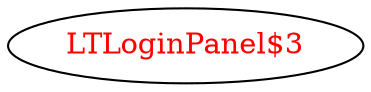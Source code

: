 digraph dependencyGraph {
 concentrate=true;
 ranksep="2.0";
 rankdir="LR"; 
 splines="ortho";
"LTLoginPanel$3" [fontcolor="red"];
}